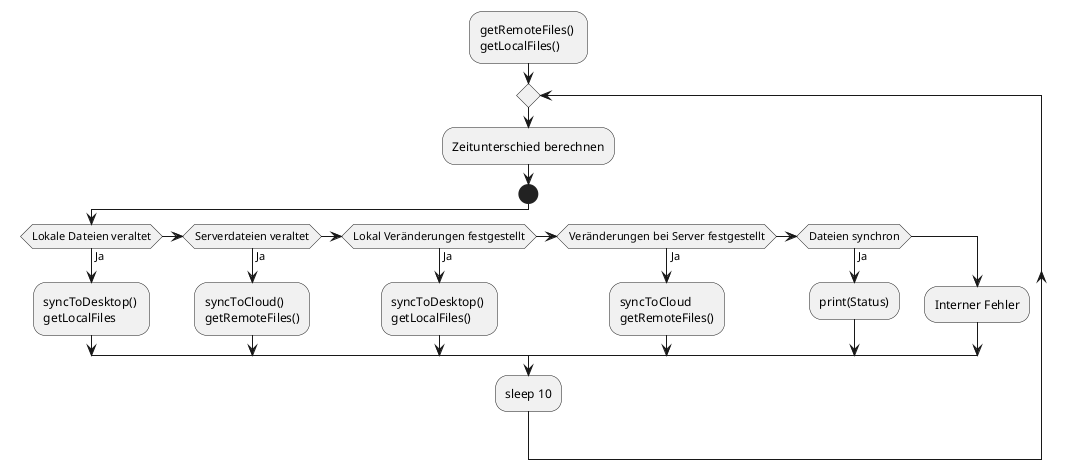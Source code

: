@startuml

:getRemoteFiles() \ngetLocalFiles();

repeat
    :Zeitunterschied berechnen;
    ' !pragma useVerticalIf on
    start
    if (Lokale Dateien veraltet) then (Ja)
        :syncToDesktop() \ngetLocalFiles;
    elseif (Serverdateien veraltet) then (Ja)
        :syncToCloud() \ngetRemoteFiles();
    elseif (Lokal Veränderungen festgestellt) then (Ja)
        :syncToDesktop() \ngetLocalFiles();
    elseif (Veränderungen bei Server festgestellt) then (Ja)
        :syncToCloud \ngetRemoteFiles();
    elseif (Dateien synchron) then (Ja)
        :print(Status);
    else ()
        :Interner Fehler;
    endif
    :sleep 10;
@enduml